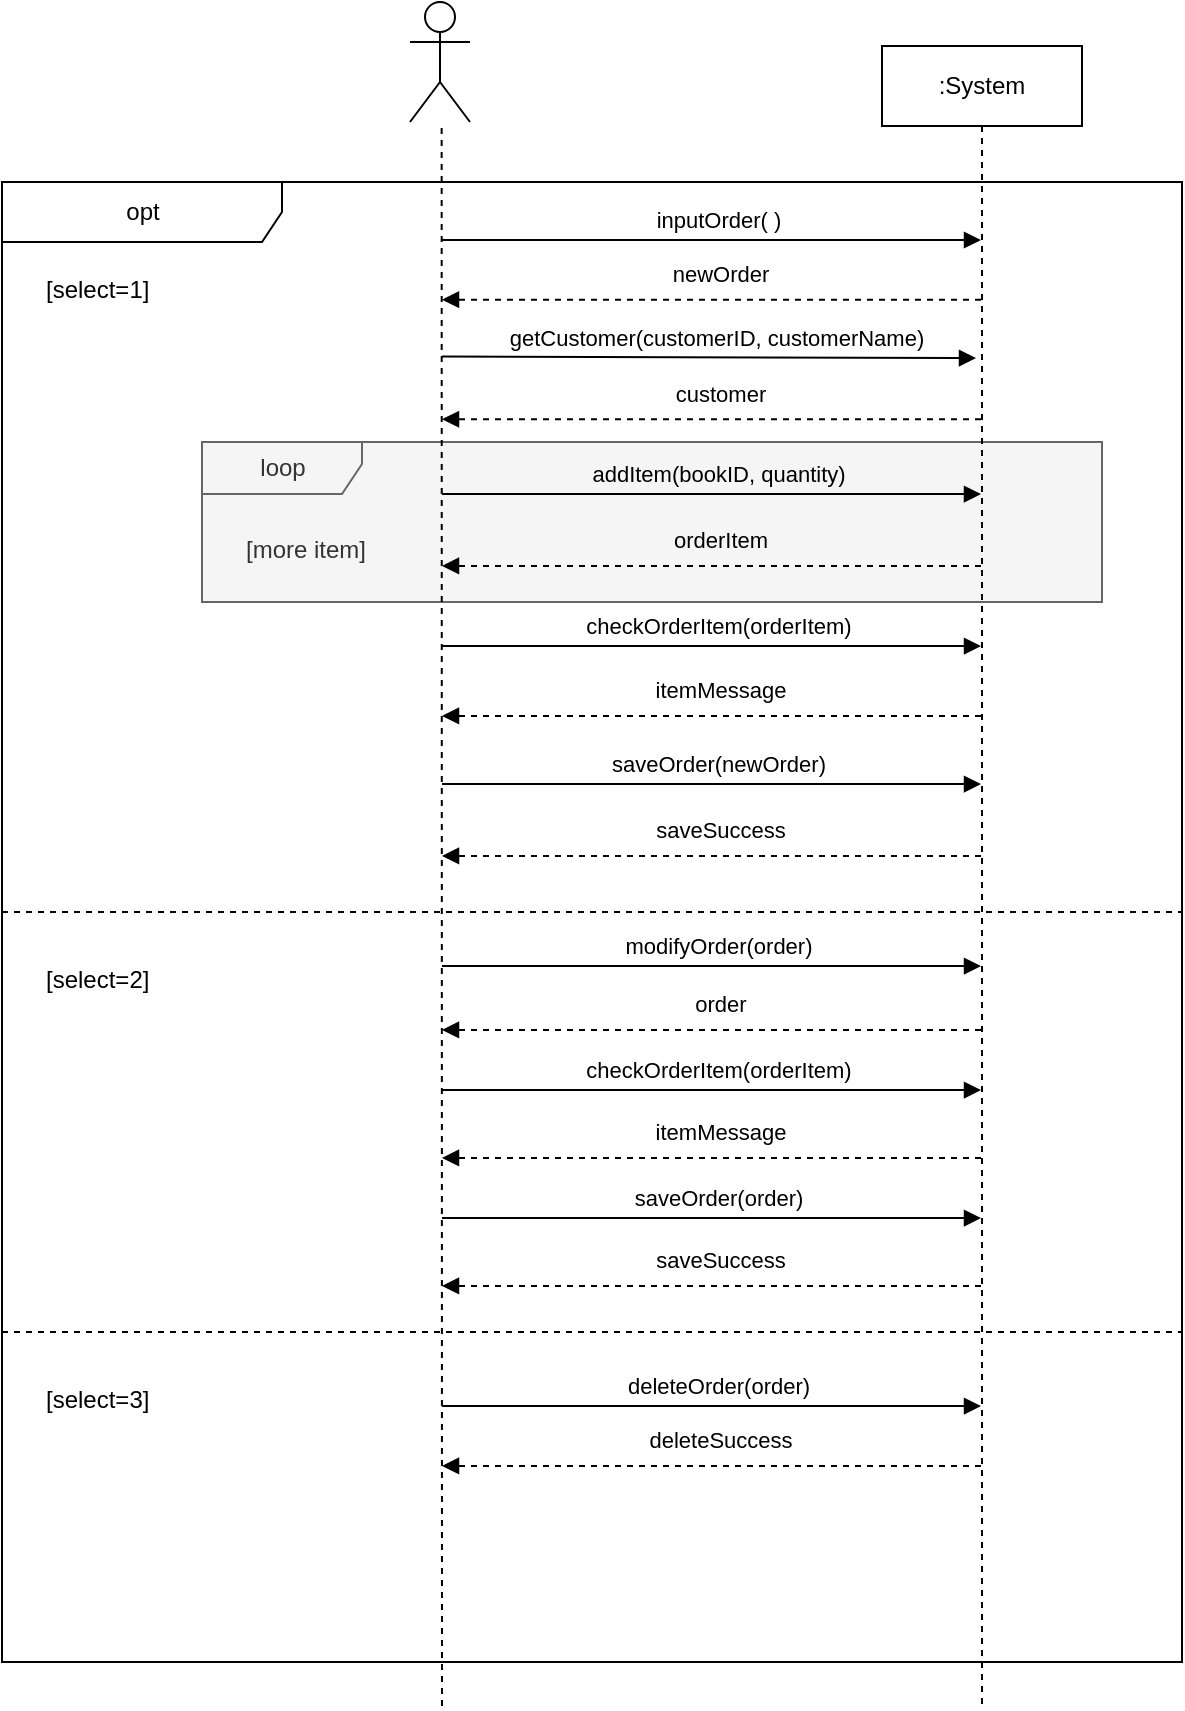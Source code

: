 <mxfile version="18.0.4" type="device"><diagram id="zVEjr42UriRkT4R1PqkK" name="Page-1"><mxGraphModel dx="541" dy="922" grid="1" gridSize="10" guides="1" tooltips="1" connect="1" arrows="1" fold="1" page="1" pageScale="1" pageWidth="827" pageHeight="1169" math="0" shadow="0"><root><mxCell id="0"/><mxCell id="1" parent="0"/><mxCell id="S777h3IQAIosEnhbR1pD-53" value="opt" style="shape=umlFrame;tabWidth=110;tabHeight=30;tabPosition=left;html=1;boundedLbl=1;labelInHeader=1;width=140;height=30;swimlaneFillColor=none;" vertex="1" parent="1"><mxGeometry x="80" y="178" width="590" height="740" as="geometry"/></mxCell><mxCell id="S777h3IQAIosEnhbR1pD-103" value="loop" style="shape=umlFrame;tabWidth=110;tabHeight=30;tabPosition=left;html=1;boundedLbl=1;labelInHeader=1;width=80;height=26;fillColor=#f5f5f5;fontColor=#333333;strokeColor=#666666;swimlaneFillColor=#F5F5F5;" vertex="1" parent="S777h3IQAIosEnhbR1pD-53"><mxGeometry x="100" y="130" width="450" height="80" as="geometry"/></mxCell><mxCell id="S777h3IQAIosEnhbR1pD-104" value="[more item]" style="text;fillColor=#f5f5f5;fontColor=#333333;strokeColor=none;" vertex="1" parent="S777h3IQAIosEnhbR1pD-103"><mxGeometry width="100" height="20" relative="1" as="geometry"><mxPoint x="20" y="40" as="offset"/></mxGeometry></mxCell><mxCell id="S777h3IQAIosEnhbR1pD-54" value="[select=1]" style="text" vertex="1" parent="S777h3IQAIosEnhbR1pD-53"><mxGeometry width="100" height="20" relative="1" as="geometry"><mxPoint x="20" y="40" as="offset"/></mxGeometry></mxCell><mxCell id="S777h3IQAIosEnhbR1pD-55" value="[select=2]" style="line;strokeWidth=1;dashed=1;labelPosition=center;verticalLabelPosition=bottom;align=left;verticalAlign=top;spacingLeft=20;spacingTop=15;" vertex="1" parent="S777h3IQAIosEnhbR1pD-53"><mxGeometry y="360" width="590" height="10" as="geometry"/></mxCell><mxCell id="S777h3IQAIosEnhbR1pD-56" value="[select=3]" style="line;strokeWidth=1;dashed=1;labelPosition=center;verticalLabelPosition=bottom;align=left;verticalAlign=top;spacingLeft=20;spacingTop=15;" vertex="1" parent="S777h3IQAIosEnhbR1pD-53"><mxGeometry y="570" width="590" height="10" as="geometry"/></mxCell><mxCell id="S777h3IQAIosEnhbR1pD-63" value="" style="endArrow=none;startArrow=none;endFill=0;startFill=0;endSize=8;html=1;verticalAlign=bottom;dashed=1;labelBackgroundColor=none;rounded=0;" edge="1" parent="S777h3IQAIosEnhbR1pD-53"><mxGeometry x="-0.5" y="50" width="160" relative="1" as="geometry"><mxPoint x="220" y="762" as="sourcePoint"/><mxPoint x="219.826" y="-29.02" as="targetPoint"/><mxPoint as="offset"/></mxGeometry></mxCell><mxCell id="S777h3IQAIosEnhbR1pD-71" value="" style="html=1;verticalAlign=bottom;labelBackgroundColor=none;endArrow=block;endFill=1;rounded=0;" edge="1" parent="S777h3IQAIosEnhbR1pD-53" target="S777h3IQAIosEnhbR1pD-65"><mxGeometry width="160" relative="1" as="geometry"><mxPoint x="220" y="29" as="sourcePoint"/><mxPoint x="489.5" y="28.529" as="targetPoint"/></mxGeometry></mxCell><mxCell id="S777h3IQAIosEnhbR1pD-72" value="inputOrder( )" style="edgeLabel;html=1;align=center;verticalAlign=middle;resizable=0;points=[];" vertex="1" connectable="0" parent="S777h3IQAIosEnhbR1pD-71"><mxGeometry x="0.15" y="4" relative="1" as="geometry"><mxPoint x="-17" y="-6" as="offset"/></mxGeometry></mxCell><mxCell id="S777h3IQAIosEnhbR1pD-73" value="" style="html=1;verticalAlign=bottom;labelBackgroundColor=none;endArrow=block;endFill=1;dashed=1;rounded=0;" edge="1" parent="S777h3IQAIosEnhbR1pD-53"><mxGeometry width="160" relative="1" as="geometry"><mxPoint x="489.5" y="58.863" as="sourcePoint"/><mxPoint x="220" y="58.863" as="targetPoint"/></mxGeometry></mxCell><mxCell id="S777h3IQAIosEnhbR1pD-74" value="newOrder" style="edgeLabel;html=1;align=center;verticalAlign=middle;resizable=0;points=[];" vertex="1" connectable="0" parent="S777h3IQAIosEnhbR1pD-73"><mxGeometry x="-0.128" relative="1" as="geometry"><mxPoint x="-13" y="-13" as="offset"/></mxGeometry></mxCell><mxCell id="S777h3IQAIosEnhbR1pD-78" value="" style="html=1;verticalAlign=bottom;labelBackgroundColor=none;endArrow=block;endFill=1;rounded=0;entryX=0.47;entryY=0.188;entryDx=0;entryDy=0;entryPerimeter=0;" edge="1" parent="S777h3IQAIosEnhbR1pD-53" target="S777h3IQAIosEnhbR1pD-65"><mxGeometry width="160" relative="1" as="geometry"><mxPoint x="220" y="87.294" as="sourcePoint"/><mxPoint x="489.5" y="87.294" as="targetPoint"/></mxGeometry></mxCell><mxCell id="S777h3IQAIosEnhbR1pD-79" value="getCustomer(customerID, customerName)" style="edgeLabel;html=1;align=center;verticalAlign=middle;resizable=0;points=[];" vertex="1" connectable="0" parent="S777h3IQAIosEnhbR1pD-78"><mxGeometry x="0.15" y="4" relative="1" as="geometry"><mxPoint x="-17" y="-6" as="offset"/></mxGeometry></mxCell><mxCell id="S777h3IQAIosEnhbR1pD-80" value="" style="html=1;verticalAlign=bottom;labelBackgroundColor=none;endArrow=block;endFill=1;dashed=1;rounded=0;" edge="1" parent="S777h3IQAIosEnhbR1pD-53" source="S777h3IQAIosEnhbR1pD-65"><mxGeometry width="160" relative="1" as="geometry"><mxPoint x="489.5" y="118.627" as="sourcePoint"/><mxPoint x="220" y="118.627" as="targetPoint"/></mxGeometry></mxCell><mxCell id="S777h3IQAIosEnhbR1pD-81" value="customer" style="edgeLabel;html=1;align=center;verticalAlign=middle;resizable=0;points=[];" vertex="1" connectable="0" parent="S777h3IQAIosEnhbR1pD-80"><mxGeometry x="-0.128" relative="1" as="geometry"><mxPoint x="-13" y="-13" as="offset"/></mxGeometry></mxCell><mxCell id="S777h3IQAIosEnhbR1pD-88" value="" style="html=1;verticalAlign=bottom;labelBackgroundColor=none;endArrow=block;endFill=1;rounded=0;" edge="1" parent="S777h3IQAIosEnhbR1pD-53" target="S777h3IQAIosEnhbR1pD-65"><mxGeometry width="160" relative="1" as="geometry"><mxPoint x="220" y="156.004" as="sourcePoint"/><mxPoint x="489.5" y="156.004" as="targetPoint"/></mxGeometry></mxCell><mxCell id="S777h3IQAIosEnhbR1pD-89" value="addItem(bookID, quantity)" style="edgeLabel;html=1;align=center;verticalAlign=middle;resizable=0;points=[];labelBackgroundColor=#F5F5F5;" vertex="1" connectable="0" parent="S777h3IQAIosEnhbR1pD-88"><mxGeometry x="0.15" y="4" relative="1" as="geometry"><mxPoint x="-17" y="-6" as="offset"/></mxGeometry></mxCell><mxCell id="S777h3IQAIosEnhbR1pD-91" value="" style="html=1;verticalAlign=bottom;labelBackgroundColor=none;endArrow=block;endFill=1;dashed=1;rounded=0;" edge="1" parent="S777h3IQAIosEnhbR1pD-53" source="S777h3IQAIosEnhbR1pD-65"><mxGeometry width="160" relative="1" as="geometry"><mxPoint x="489.5" y="191.997" as="sourcePoint"/><mxPoint x="220" y="191.997" as="targetPoint"/></mxGeometry></mxCell><mxCell id="S777h3IQAIosEnhbR1pD-92" value="orderItem" style="edgeLabel;html=1;align=center;verticalAlign=middle;resizable=0;points=[];labelBackgroundColor=#F5F5F5;" vertex="1" connectable="0" parent="S777h3IQAIosEnhbR1pD-91"><mxGeometry x="-0.128" relative="1" as="geometry"><mxPoint x="-13" y="-13" as="offset"/></mxGeometry></mxCell><mxCell id="S777h3IQAIosEnhbR1pD-93" value="" style="html=1;verticalAlign=bottom;labelBackgroundColor=none;endArrow=block;endFill=1;rounded=0;" edge="1" parent="S777h3IQAIosEnhbR1pD-53" target="S777h3IQAIosEnhbR1pD-65"><mxGeometry width="160" relative="1" as="geometry"><mxPoint x="220" y="232.004" as="sourcePoint"/><mxPoint x="489.5" y="232.004" as="targetPoint"/></mxGeometry></mxCell><mxCell id="S777h3IQAIosEnhbR1pD-94" value="checkOrderItem(orderItem)" style="edgeLabel;html=1;align=center;verticalAlign=middle;resizable=0;points=[];" vertex="1" connectable="0" parent="S777h3IQAIosEnhbR1pD-93"><mxGeometry x="0.15" y="4" relative="1" as="geometry"><mxPoint x="-17" y="-6" as="offset"/></mxGeometry></mxCell><mxCell id="S777h3IQAIosEnhbR1pD-97" value="" style="html=1;verticalAlign=bottom;labelBackgroundColor=none;endArrow=block;endFill=1;dashed=1;rounded=0;" edge="1" parent="S777h3IQAIosEnhbR1pD-53" source="S777h3IQAIosEnhbR1pD-65"><mxGeometry width="160" relative="1" as="geometry"><mxPoint x="489.5" y="266.997" as="sourcePoint"/><mxPoint x="220" y="266.997" as="targetPoint"/></mxGeometry></mxCell><mxCell id="S777h3IQAIosEnhbR1pD-98" value="itemMessage" style="edgeLabel;html=1;align=center;verticalAlign=middle;resizable=0;points=[];" vertex="1" connectable="0" parent="S777h3IQAIosEnhbR1pD-97"><mxGeometry x="-0.128" relative="1" as="geometry"><mxPoint x="-13" y="-13" as="offset"/></mxGeometry></mxCell><mxCell id="S777h3IQAIosEnhbR1pD-99" value="" style="html=1;verticalAlign=bottom;labelBackgroundColor=none;endArrow=block;endFill=1;rounded=0;" edge="1" parent="S777h3IQAIosEnhbR1pD-53" target="S777h3IQAIosEnhbR1pD-65"><mxGeometry width="160" relative="1" as="geometry"><mxPoint x="220" y="301.004" as="sourcePoint"/><mxPoint x="489.5" y="301.004" as="targetPoint"/></mxGeometry></mxCell><mxCell id="S777h3IQAIosEnhbR1pD-100" value="saveOrder(newOrder)" style="edgeLabel;html=1;align=center;verticalAlign=middle;resizable=0;points=[];" vertex="1" connectable="0" parent="S777h3IQAIosEnhbR1pD-99"><mxGeometry x="0.15" y="4" relative="1" as="geometry"><mxPoint x="-17" y="-6" as="offset"/></mxGeometry></mxCell><mxCell id="S777h3IQAIosEnhbR1pD-101" value="" style="html=1;verticalAlign=bottom;labelBackgroundColor=none;endArrow=block;endFill=1;dashed=1;rounded=0;" edge="1" parent="S777h3IQAIosEnhbR1pD-53" source="S777h3IQAIosEnhbR1pD-65"><mxGeometry width="160" relative="1" as="geometry"><mxPoint x="489.5" y="336.997" as="sourcePoint"/><mxPoint x="220" y="336.997" as="targetPoint"/></mxGeometry></mxCell><mxCell id="S777h3IQAIosEnhbR1pD-102" value="saveSuccess" style="edgeLabel;html=1;align=center;verticalAlign=middle;resizable=0;points=[];" vertex="1" connectable="0" parent="S777h3IQAIosEnhbR1pD-101"><mxGeometry x="-0.128" relative="1" as="geometry"><mxPoint x="-13" y="-13" as="offset"/></mxGeometry></mxCell><mxCell id="S777h3IQAIosEnhbR1pD-107" value="" style="html=1;verticalAlign=bottom;labelBackgroundColor=none;endArrow=block;endFill=1;rounded=0;" edge="1" parent="S777h3IQAIosEnhbR1pD-53" target="S777h3IQAIosEnhbR1pD-65"><mxGeometry width="160" relative="1" as="geometry"><mxPoint x="220" y="392.004" as="sourcePoint"/><mxPoint x="489.5" y="392.004" as="targetPoint"/></mxGeometry></mxCell><mxCell id="S777h3IQAIosEnhbR1pD-108" value="modifyOrder(order)" style="edgeLabel;html=1;align=center;verticalAlign=middle;resizable=0;points=[];" vertex="1" connectable="0" parent="S777h3IQAIosEnhbR1pD-107"><mxGeometry x="0.15" y="4" relative="1" as="geometry"><mxPoint x="-17" y="-6" as="offset"/></mxGeometry></mxCell><mxCell id="S777h3IQAIosEnhbR1pD-109" value="" style="html=1;verticalAlign=bottom;labelBackgroundColor=none;endArrow=block;endFill=1;dashed=1;rounded=0;" edge="1" parent="S777h3IQAIosEnhbR1pD-53" source="S777h3IQAIosEnhbR1pD-65"><mxGeometry width="160" relative="1" as="geometry"><mxPoint x="489.5" y="423.997" as="sourcePoint"/><mxPoint x="220" y="423.997" as="targetPoint"/></mxGeometry></mxCell><mxCell id="S777h3IQAIosEnhbR1pD-110" value="order" style="edgeLabel;html=1;align=center;verticalAlign=middle;resizable=0;points=[];" vertex="1" connectable="0" parent="S777h3IQAIosEnhbR1pD-109"><mxGeometry x="-0.128" relative="1" as="geometry"><mxPoint x="-13" y="-13" as="offset"/></mxGeometry></mxCell><mxCell id="S777h3IQAIosEnhbR1pD-111" value="" style="html=1;verticalAlign=bottom;labelBackgroundColor=none;endArrow=block;endFill=1;rounded=0;" edge="1" parent="S777h3IQAIosEnhbR1pD-53" target="S777h3IQAIosEnhbR1pD-65"><mxGeometry width="160" relative="1" as="geometry"><mxPoint x="220" y="454.004" as="sourcePoint"/><mxPoint x="489.5" y="454.004" as="targetPoint"/></mxGeometry></mxCell><mxCell id="S777h3IQAIosEnhbR1pD-112" value="checkOrderItem(orderItem)" style="edgeLabel;html=1;align=center;verticalAlign=middle;resizable=0;points=[];" vertex="1" connectable="0" parent="S777h3IQAIosEnhbR1pD-111"><mxGeometry x="0.15" y="4" relative="1" as="geometry"><mxPoint x="-17" y="-6" as="offset"/></mxGeometry></mxCell><mxCell id="S777h3IQAIosEnhbR1pD-113" value="" style="html=1;verticalAlign=bottom;labelBackgroundColor=none;endArrow=block;endFill=1;dashed=1;rounded=0;" edge="1" parent="S777h3IQAIosEnhbR1pD-53" source="S777h3IQAIosEnhbR1pD-65"><mxGeometry width="160" relative="1" as="geometry"><mxPoint x="489.5" y="487.997" as="sourcePoint"/><mxPoint x="220" y="487.997" as="targetPoint"/></mxGeometry></mxCell><mxCell id="S777h3IQAIosEnhbR1pD-114" value="itemMessage" style="edgeLabel;html=1;align=center;verticalAlign=middle;resizable=0;points=[];" vertex="1" connectable="0" parent="S777h3IQAIosEnhbR1pD-113"><mxGeometry x="-0.128" relative="1" as="geometry"><mxPoint x="-13" y="-13" as="offset"/></mxGeometry></mxCell><mxCell id="S777h3IQAIosEnhbR1pD-115" value="" style="html=1;verticalAlign=bottom;labelBackgroundColor=none;endArrow=block;endFill=1;rounded=0;" edge="1" parent="S777h3IQAIosEnhbR1pD-53" target="S777h3IQAIosEnhbR1pD-65"><mxGeometry width="160" relative="1" as="geometry"><mxPoint x="220" y="518.004" as="sourcePoint"/><mxPoint x="489.5" y="518.004" as="targetPoint"/></mxGeometry></mxCell><mxCell id="S777h3IQAIosEnhbR1pD-116" value="saveOrder(order)" style="edgeLabel;html=1;align=center;verticalAlign=middle;resizable=0;points=[];" vertex="1" connectable="0" parent="S777h3IQAIosEnhbR1pD-115"><mxGeometry x="0.15" y="4" relative="1" as="geometry"><mxPoint x="-17" y="-6" as="offset"/></mxGeometry></mxCell><mxCell id="S777h3IQAIosEnhbR1pD-117" value="" style="html=1;verticalAlign=bottom;labelBackgroundColor=none;endArrow=block;endFill=1;dashed=1;rounded=0;" edge="1" parent="S777h3IQAIosEnhbR1pD-53" source="S777h3IQAIosEnhbR1pD-65"><mxGeometry width="160" relative="1" as="geometry"><mxPoint x="489.5" y="551.997" as="sourcePoint"/><mxPoint x="220" y="551.997" as="targetPoint"/></mxGeometry></mxCell><mxCell id="S777h3IQAIosEnhbR1pD-118" value="saveSuccess" style="edgeLabel;html=1;align=center;verticalAlign=middle;resizable=0;points=[];" vertex="1" connectable="0" parent="S777h3IQAIosEnhbR1pD-117"><mxGeometry x="-0.128" relative="1" as="geometry"><mxPoint x="-13" y="-13" as="offset"/></mxGeometry></mxCell><mxCell id="S777h3IQAIosEnhbR1pD-121" value="" style="html=1;verticalAlign=bottom;labelBackgroundColor=none;endArrow=block;endFill=1;rounded=0;" edge="1" parent="S777h3IQAIosEnhbR1pD-53" target="S777h3IQAIosEnhbR1pD-65"><mxGeometry width="160" relative="1" as="geometry"><mxPoint x="220" y="612.004" as="sourcePoint"/><mxPoint x="489.5" y="612.004" as="targetPoint"/></mxGeometry></mxCell><mxCell id="S777h3IQAIosEnhbR1pD-122" value="deleteOrder(order)" style="edgeLabel;html=1;align=center;verticalAlign=middle;resizable=0;points=[];" vertex="1" connectable="0" parent="S777h3IQAIosEnhbR1pD-121"><mxGeometry x="0.15" y="4" relative="1" as="geometry"><mxPoint x="-17" y="-6" as="offset"/></mxGeometry></mxCell><mxCell id="S777h3IQAIosEnhbR1pD-123" value="" style="html=1;verticalAlign=bottom;labelBackgroundColor=none;endArrow=block;endFill=1;dashed=1;rounded=0;" edge="1" parent="S777h3IQAIosEnhbR1pD-53" source="S777h3IQAIosEnhbR1pD-65"><mxGeometry width="160" relative="1" as="geometry"><mxPoint x="489.5" y="641.997" as="sourcePoint"/><mxPoint x="220" y="641.997" as="targetPoint"/></mxGeometry></mxCell><mxCell id="S777h3IQAIosEnhbR1pD-124" value="deleteSuccess" style="edgeLabel;html=1;align=center;verticalAlign=middle;resizable=0;points=[];" vertex="1" connectable="0" parent="S777h3IQAIosEnhbR1pD-123"><mxGeometry x="-0.128" relative="1" as="geometry"><mxPoint x="-13" y="-13" as="offset"/></mxGeometry></mxCell><mxCell id="S777h3IQAIosEnhbR1pD-57" value="" style="shape=umlActor;verticalLabelPosition=bottom;verticalAlign=top;html=1;" vertex="1" parent="1"><mxGeometry x="284" y="88" width="30" height="60" as="geometry"/></mxCell><mxCell id="S777h3IQAIosEnhbR1pD-65" value=":System" style="shape=umlLifeline;perimeter=lifelinePerimeter;whiteSpace=wrap;html=1;container=1;collapsible=0;recursiveResize=0;outlineConnect=0;" vertex="1" parent="1"><mxGeometry x="520" y="110" width="100" height="830" as="geometry"/></mxCell></root></mxGraphModel></diagram></mxfile>